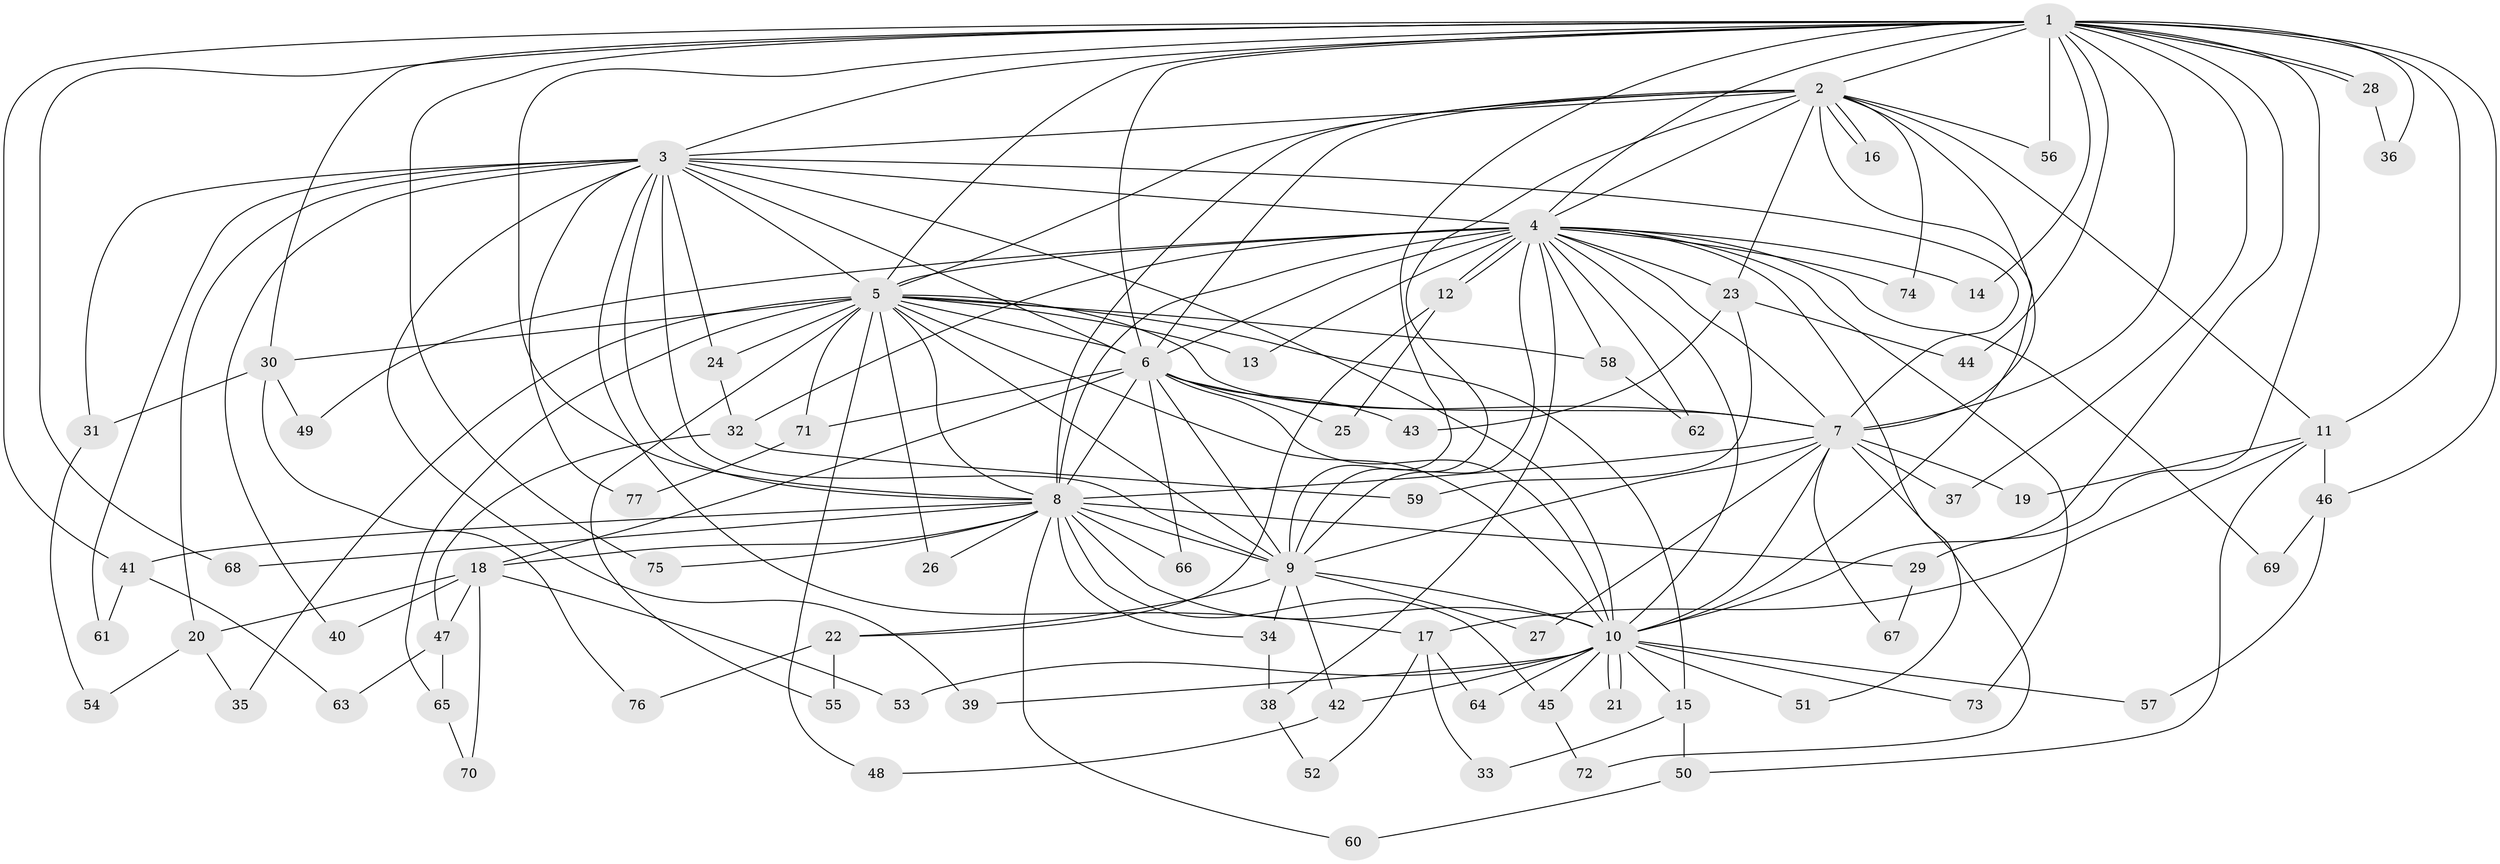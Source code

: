 // coarse degree distribution, {21: 0.03508771929824561, 20: 0.017543859649122806, 18: 0.03508771929824561, 13: 0.017543859649122806, 12: 0.017543859649122806, 16: 0.017543859649122806, 11: 0.017543859649122806, 6: 0.017543859649122806, 4: 0.08771929824561403, 2: 0.49122807017543857, 5: 0.07017543859649122, 9: 0.017543859649122806, 3: 0.15789473684210525}
// Generated by graph-tools (version 1.1) at 2025/51/02/27/25 19:51:47]
// undirected, 77 vertices, 179 edges
graph export_dot {
graph [start="1"]
  node [color=gray90,style=filled];
  1;
  2;
  3;
  4;
  5;
  6;
  7;
  8;
  9;
  10;
  11;
  12;
  13;
  14;
  15;
  16;
  17;
  18;
  19;
  20;
  21;
  22;
  23;
  24;
  25;
  26;
  27;
  28;
  29;
  30;
  31;
  32;
  33;
  34;
  35;
  36;
  37;
  38;
  39;
  40;
  41;
  42;
  43;
  44;
  45;
  46;
  47;
  48;
  49;
  50;
  51;
  52;
  53;
  54;
  55;
  56;
  57;
  58;
  59;
  60;
  61;
  62;
  63;
  64;
  65;
  66;
  67;
  68;
  69;
  70;
  71;
  72;
  73;
  74;
  75;
  76;
  77;
  1 -- 2;
  1 -- 3;
  1 -- 4;
  1 -- 5;
  1 -- 6;
  1 -- 7;
  1 -- 8;
  1 -- 9;
  1 -- 10;
  1 -- 11;
  1 -- 14;
  1 -- 28;
  1 -- 28;
  1 -- 29;
  1 -- 30;
  1 -- 36;
  1 -- 37;
  1 -- 41;
  1 -- 44;
  1 -- 46;
  1 -- 56;
  1 -- 68;
  1 -- 75;
  2 -- 3;
  2 -- 4;
  2 -- 5;
  2 -- 6;
  2 -- 7;
  2 -- 8;
  2 -- 9;
  2 -- 10;
  2 -- 11;
  2 -- 16;
  2 -- 16;
  2 -- 23;
  2 -- 56;
  2 -- 74;
  3 -- 4;
  3 -- 5;
  3 -- 6;
  3 -- 7;
  3 -- 8;
  3 -- 9;
  3 -- 10;
  3 -- 17;
  3 -- 20;
  3 -- 24;
  3 -- 31;
  3 -- 39;
  3 -- 40;
  3 -- 61;
  3 -- 77;
  4 -- 5;
  4 -- 6;
  4 -- 7;
  4 -- 8;
  4 -- 9;
  4 -- 10;
  4 -- 12;
  4 -- 12;
  4 -- 13;
  4 -- 14;
  4 -- 23;
  4 -- 32;
  4 -- 38;
  4 -- 49;
  4 -- 51;
  4 -- 58;
  4 -- 62;
  4 -- 69;
  4 -- 73;
  4 -- 74;
  5 -- 6;
  5 -- 7;
  5 -- 8;
  5 -- 9;
  5 -- 10;
  5 -- 13;
  5 -- 15;
  5 -- 24;
  5 -- 26;
  5 -- 30;
  5 -- 35;
  5 -- 48;
  5 -- 55;
  5 -- 58;
  5 -- 65;
  5 -- 71;
  6 -- 7;
  6 -- 8;
  6 -- 9;
  6 -- 10;
  6 -- 18;
  6 -- 25;
  6 -- 43;
  6 -- 66;
  6 -- 71;
  7 -- 8;
  7 -- 9;
  7 -- 10;
  7 -- 19;
  7 -- 27;
  7 -- 37;
  7 -- 67;
  7 -- 72;
  8 -- 9;
  8 -- 10;
  8 -- 18;
  8 -- 26;
  8 -- 29;
  8 -- 34;
  8 -- 41;
  8 -- 45;
  8 -- 60;
  8 -- 66;
  8 -- 68;
  8 -- 75;
  9 -- 10;
  9 -- 22;
  9 -- 27;
  9 -- 34;
  9 -- 42;
  10 -- 15;
  10 -- 21;
  10 -- 21;
  10 -- 39;
  10 -- 42;
  10 -- 45;
  10 -- 51;
  10 -- 53;
  10 -- 57;
  10 -- 64;
  10 -- 73;
  11 -- 17;
  11 -- 19;
  11 -- 46;
  11 -- 50;
  12 -- 22;
  12 -- 25;
  15 -- 33;
  15 -- 50;
  17 -- 33;
  17 -- 52;
  17 -- 64;
  18 -- 20;
  18 -- 40;
  18 -- 47;
  18 -- 53;
  18 -- 70;
  20 -- 35;
  20 -- 54;
  22 -- 55;
  22 -- 76;
  23 -- 43;
  23 -- 44;
  23 -- 59;
  24 -- 32;
  28 -- 36;
  29 -- 67;
  30 -- 31;
  30 -- 49;
  30 -- 76;
  31 -- 54;
  32 -- 47;
  32 -- 59;
  34 -- 38;
  38 -- 52;
  41 -- 61;
  41 -- 63;
  42 -- 48;
  45 -- 72;
  46 -- 57;
  46 -- 69;
  47 -- 63;
  47 -- 65;
  50 -- 60;
  58 -- 62;
  65 -- 70;
  71 -- 77;
}
